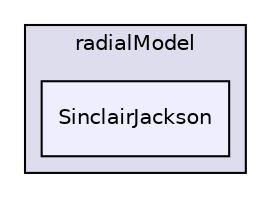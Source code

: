 digraph "applications/solvers/multiphase/reactingEulerFoam/reactingTwoPhaseEulerFoam/twoPhaseCompressibleTurbulenceModels/kineticTheoryModels/radialModel/SinclairJackson" {
  bgcolor=transparent;
  compound=true
  node [ fontsize="10", fontname="Helvetica"];
  edge [ labelfontsize="10", labelfontname="Helvetica"];
  subgraph clusterdir_2f1505c06aec682a5a9b4ad5f4aa3632 {
    graph [ bgcolor="#ddddee", pencolor="black", label="radialModel" fontname="Helvetica", fontsize="10", URL="dir_2f1505c06aec682a5a9b4ad5f4aa3632.html"]
  dir_d318e85cf22baa1bcaa15015074d0458 [shape=box, label="SinclairJackson", style="filled", fillcolor="#eeeeff", pencolor="black", URL="dir_d318e85cf22baa1bcaa15015074d0458.html"];
  }
}

